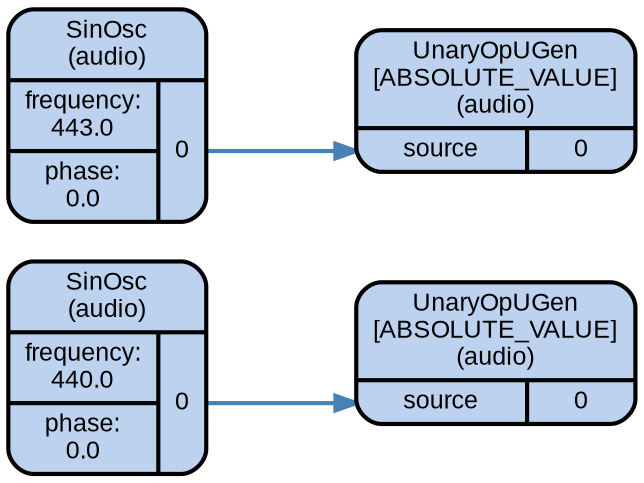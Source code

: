 digraph "synthdef_..." {
    graph [bgcolor=transparent,
        color=lightslategrey,
        dpi=72,
        fontname=Arial,
        outputorder=edgesfirst,
        overlap=prism,
        penwidth=2,
        rankdir=LR,
        ranksep=1,
        splines=spline,
        style="dotted, rounded"];
    node [fontname=Arial,
        fontsize=12,
        penwidth=2,
        shape=Mrecord,
        style="filled, rounded"];
    edge [penwidth=2];
    ugen_0 [fillcolor=lightsteelblue2,
        label="<f_0> SinOsc\n(audio) | { { <f_1_0_0> frequency:\n440.0 | <f_1_0_1> phase:\n0.0 } | { <f_1_1_0> 0 } }"];
    ugen_1 [fillcolor=lightsteelblue2,
        label="<f_0> UnaryOpUGen\n[ABSOLUTE_VALUE]\n(audio) | { { <f_1_0_0> source } | { <f_1_1_0> 0 } }"];
    ugen_2 [fillcolor=lightsteelblue2,
        label="<f_0> SinOsc\n(audio) | { { <f_1_0_0> frequency:\n443.0 | <f_1_0_1> phase:\n0.0 } | { <f_1_1_0> 0 } }"];
    ugen_3 [fillcolor=lightsteelblue2,
        label="<f_0> UnaryOpUGen\n[ABSOLUTE_VALUE]\n(audio) | { { <f_1_0_0> source } | { <f_1_1_0> 0 } }"];
    ugen_0:f_1_1_0:e -> ugen_1:f_1_0_0:w [color=steelblue];
    ugen_2:f_1_1_0:e -> ugen_3:f_1_0_0:w [color=steelblue];
}